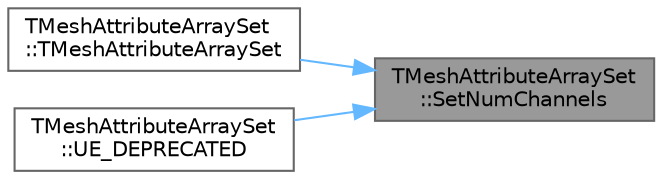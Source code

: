 digraph "TMeshAttributeArraySet::SetNumChannels"
{
 // INTERACTIVE_SVG=YES
 // LATEX_PDF_SIZE
  bgcolor="transparent";
  edge [fontname=Helvetica,fontsize=10,labelfontname=Helvetica,labelfontsize=10];
  node [fontname=Helvetica,fontsize=10,shape=box,height=0.2,width=0.4];
  rankdir="RL";
  Node1 [id="Node000001",label="TMeshAttributeArraySet\l::SetNumChannels",height=0.2,width=0.4,color="gray40", fillcolor="grey60", style="filled", fontcolor="black",tooltip="Sets number of channels this attribute has."];
  Node1 -> Node2 [id="edge1_Node000001_Node000002",dir="back",color="steelblue1",style="solid",tooltip=" "];
  Node2 [id="Node000002",label="TMeshAttributeArraySet\l::TMeshAttributeArraySet",height=0.2,width=0.4,color="grey40", fillcolor="white", style="filled",URL="$d4/d6f/classTMeshAttributeArraySet.html#a49d1fb2d8d92be78b50794d9f46c1a47",tooltip=" "];
  Node1 -> Node3 [id="edge2_Node000001_Node000003",dir="back",color="steelblue1",style="solid",tooltip=" "];
  Node3 [id="Node000003",label="TMeshAttributeArraySet\l::UE_DEPRECATED",height=0.2,width=0.4,color="grey40", fillcolor="white", style="filled",URL="$d4/d6f/classTMeshAttributeArraySet.html#a7ddcee6b7dd1eeaee3a5432e0aec8274",tooltip=" "];
}
